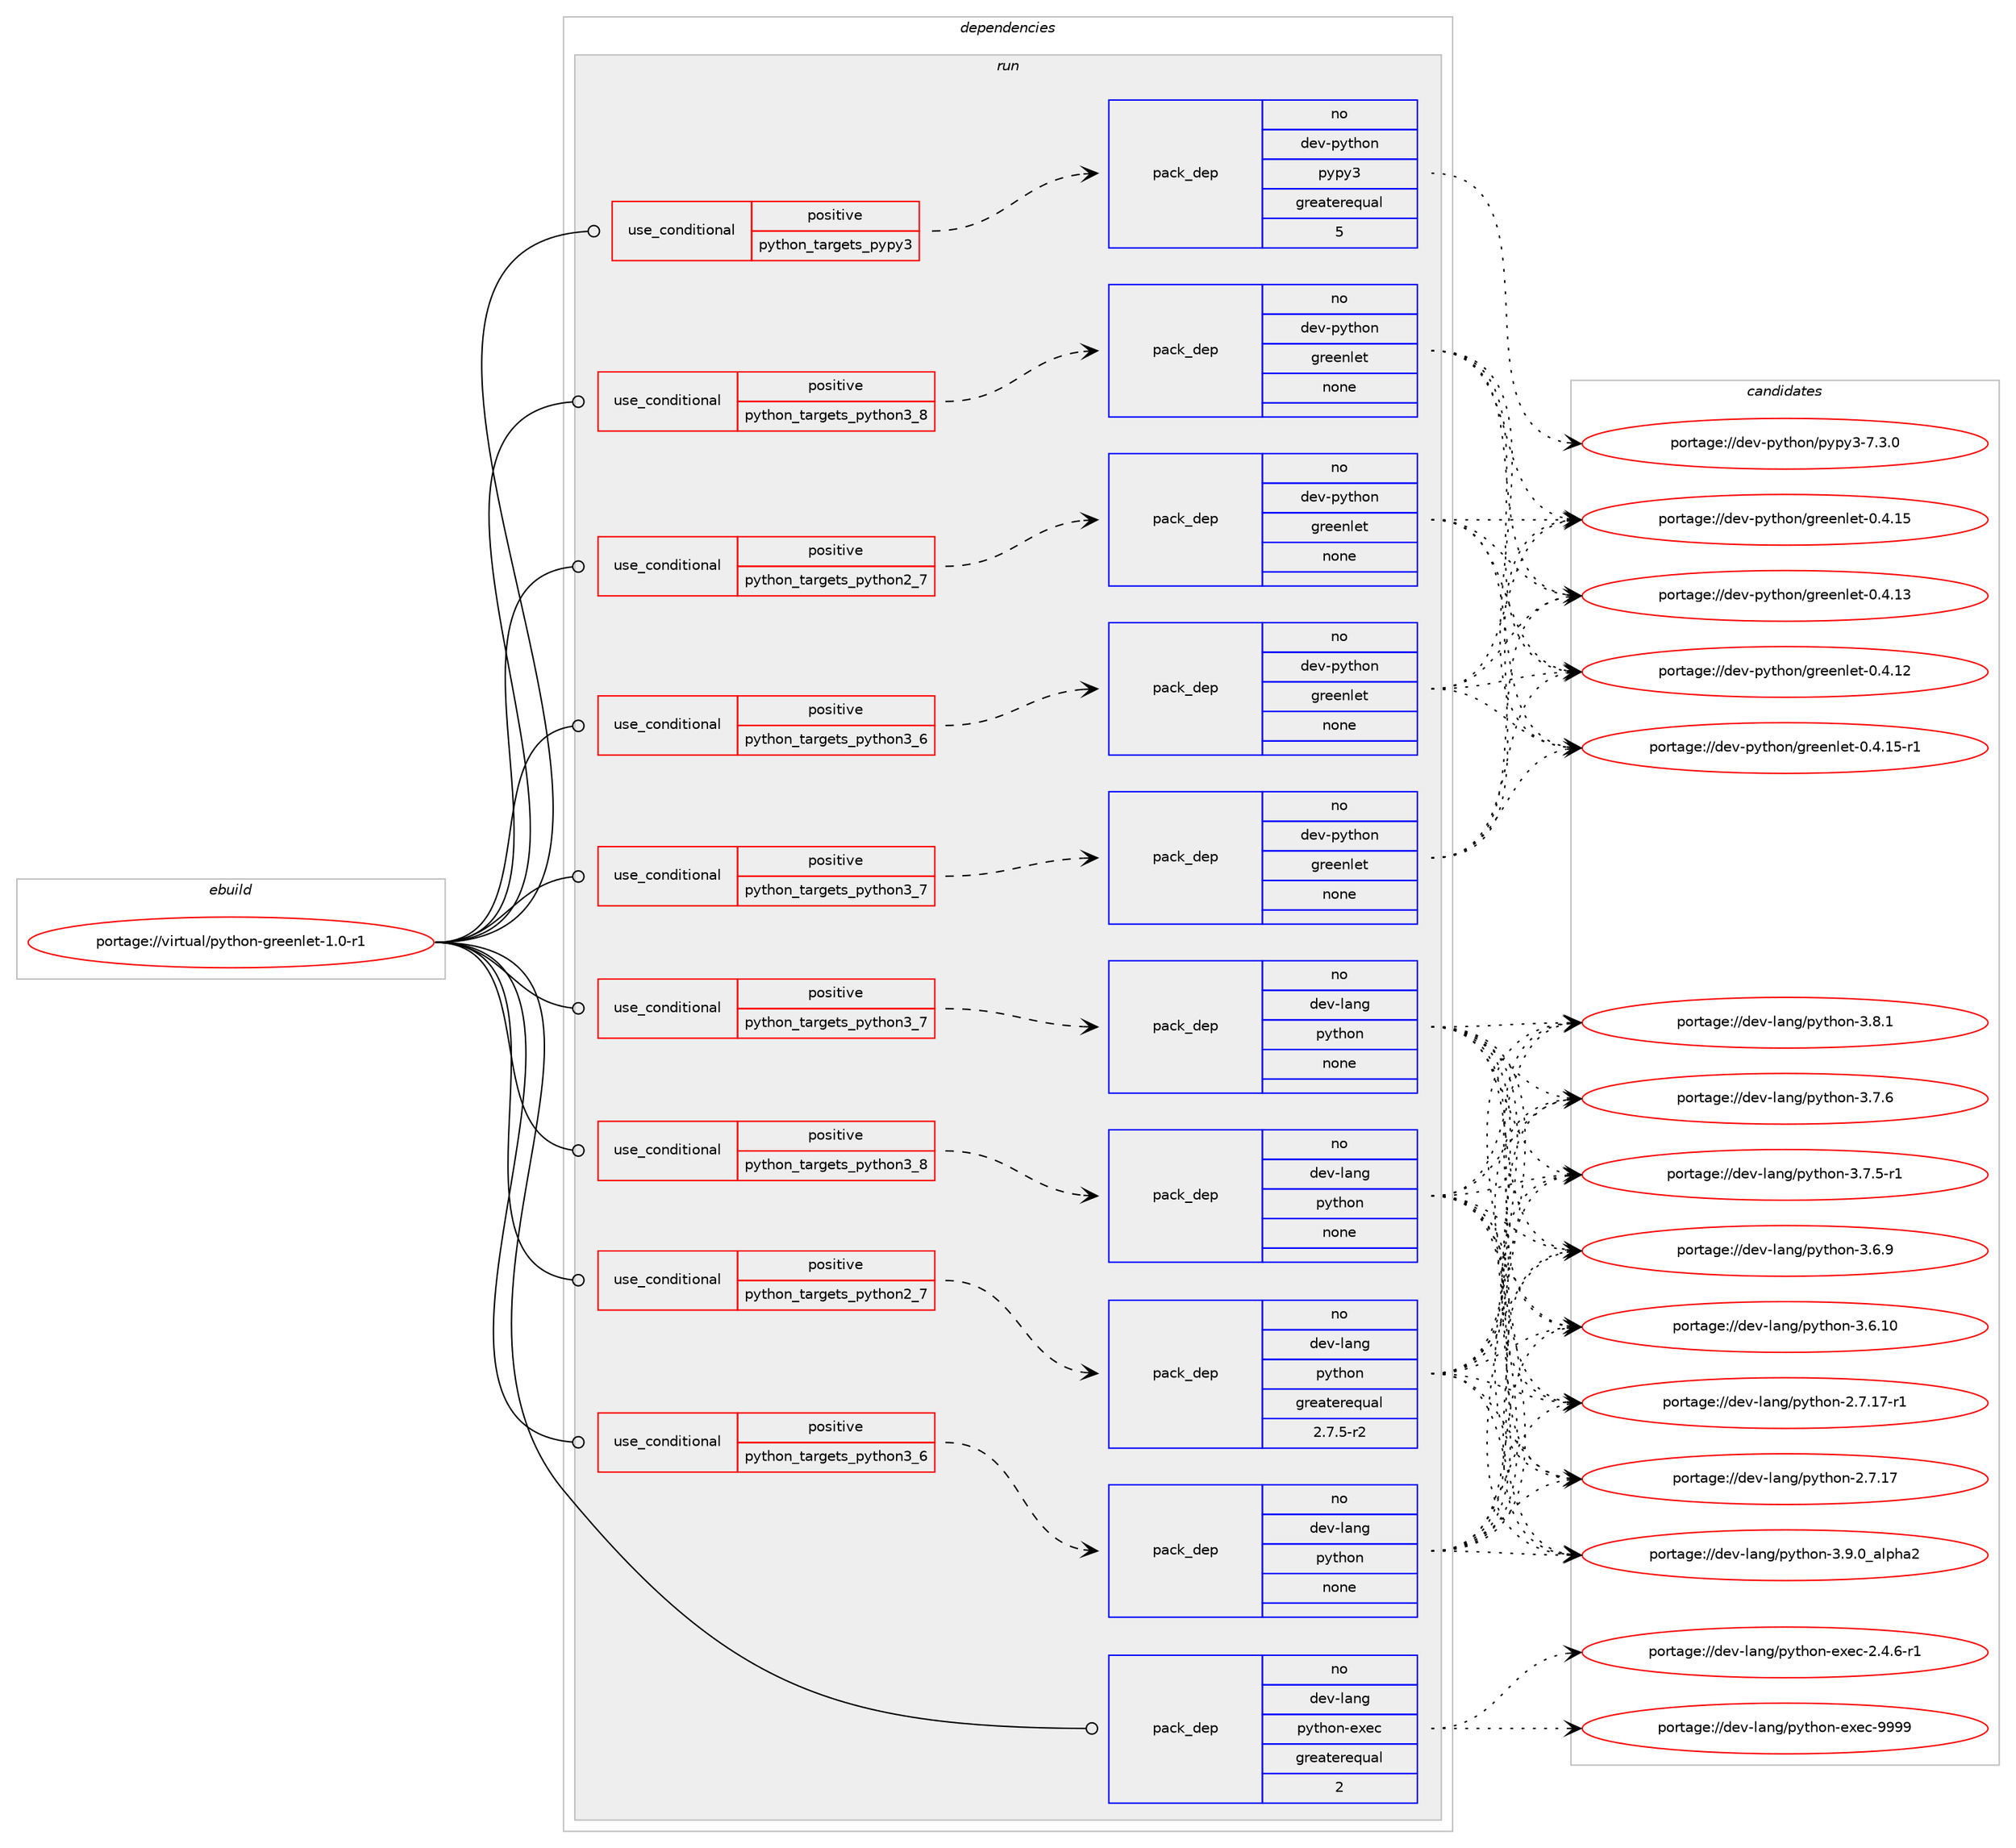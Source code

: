 digraph prolog {

# *************
# Graph options
# *************

newrank=true;
concentrate=true;
compound=true;
graph [rankdir=LR,fontname=Helvetica,fontsize=10,ranksep=1.5];#, ranksep=2.5, nodesep=0.2];
edge  [arrowhead=vee];
node  [fontname=Helvetica,fontsize=10];

# **********
# The ebuild
# **********

subgraph cluster_leftcol {
color=gray;
rank=same;
label=<<i>ebuild</i>>;
id [label="portage://virtual/python-greenlet-1.0-r1", color=red, width=4, href="../virtual/python-greenlet-1.0-r1.svg"];
}

# ****************
# The dependencies
# ****************

subgraph cluster_midcol {
color=gray;
label=<<i>dependencies</i>>;
subgraph cluster_compile {
fillcolor="#eeeeee";
style=filled;
label=<<i>compile</i>>;
}
subgraph cluster_compileandrun {
fillcolor="#eeeeee";
style=filled;
label=<<i>compile and run</i>>;
}
subgraph cluster_run {
fillcolor="#eeeeee";
style=filled;
label=<<i>run</i>>;
subgraph cond6571 {
dependency36180 [label=<<TABLE BORDER="0" CELLBORDER="1" CELLSPACING="0" CELLPADDING="4"><TR><TD ROWSPAN="3" CELLPADDING="10">use_conditional</TD></TR><TR><TD>positive</TD></TR><TR><TD>python_targets_pypy3</TD></TR></TABLE>>, shape=none, color=red];
subgraph pack28916 {
dependency36181 [label=<<TABLE BORDER="0" CELLBORDER="1" CELLSPACING="0" CELLPADDING="4" WIDTH="220"><TR><TD ROWSPAN="6" CELLPADDING="30">pack_dep</TD></TR><TR><TD WIDTH="110">no</TD></TR><TR><TD>dev-python</TD></TR><TR><TD>pypy3</TD></TR><TR><TD>greaterequal</TD></TR><TR><TD>5</TD></TR></TABLE>>, shape=none, color=blue];
}
dependency36180:e -> dependency36181:w [weight=20,style="dashed",arrowhead="vee"];
}
id:e -> dependency36180:w [weight=20,style="solid",arrowhead="odot"];
subgraph cond6572 {
dependency36182 [label=<<TABLE BORDER="0" CELLBORDER="1" CELLSPACING="0" CELLPADDING="4"><TR><TD ROWSPAN="3" CELLPADDING="10">use_conditional</TD></TR><TR><TD>positive</TD></TR><TR><TD>python_targets_python2_7</TD></TR></TABLE>>, shape=none, color=red];
subgraph pack28917 {
dependency36183 [label=<<TABLE BORDER="0" CELLBORDER="1" CELLSPACING="0" CELLPADDING="4" WIDTH="220"><TR><TD ROWSPAN="6" CELLPADDING="30">pack_dep</TD></TR><TR><TD WIDTH="110">no</TD></TR><TR><TD>dev-lang</TD></TR><TR><TD>python</TD></TR><TR><TD>greaterequal</TD></TR><TR><TD>2.7.5-r2</TD></TR></TABLE>>, shape=none, color=blue];
}
dependency36182:e -> dependency36183:w [weight=20,style="dashed",arrowhead="vee"];
}
id:e -> dependency36182:w [weight=20,style="solid",arrowhead="odot"];
subgraph cond6573 {
dependency36184 [label=<<TABLE BORDER="0" CELLBORDER="1" CELLSPACING="0" CELLPADDING="4"><TR><TD ROWSPAN="3" CELLPADDING="10">use_conditional</TD></TR><TR><TD>positive</TD></TR><TR><TD>python_targets_python2_7</TD></TR></TABLE>>, shape=none, color=red];
subgraph pack28918 {
dependency36185 [label=<<TABLE BORDER="0" CELLBORDER="1" CELLSPACING="0" CELLPADDING="4" WIDTH="220"><TR><TD ROWSPAN="6" CELLPADDING="30">pack_dep</TD></TR><TR><TD WIDTH="110">no</TD></TR><TR><TD>dev-python</TD></TR><TR><TD>greenlet</TD></TR><TR><TD>none</TD></TR><TR><TD></TD></TR></TABLE>>, shape=none, color=blue];
}
dependency36184:e -> dependency36185:w [weight=20,style="dashed",arrowhead="vee"];
}
id:e -> dependency36184:w [weight=20,style="solid",arrowhead="odot"];
subgraph cond6574 {
dependency36186 [label=<<TABLE BORDER="0" CELLBORDER="1" CELLSPACING="0" CELLPADDING="4"><TR><TD ROWSPAN="3" CELLPADDING="10">use_conditional</TD></TR><TR><TD>positive</TD></TR><TR><TD>python_targets_python3_6</TD></TR></TABLE>>, shape=none, color=red];
subgraph pack28919 {
dependency36187 [label=<<TABLE BORDER="0" CELLBORDER="1" CELLSPACING="0" CELLPADDING="4" WIDTH="220"><TR><TD ROWSPAN="6" CELLPADDING="30">pack_dep</TD></TR><TR><TD WIDTH="110">no</TD></TR><TR><TD>dev-lang</TD></TR><TR><TD>python</TD></TR><TR><TD>none</TD></TR><TR><TD></TD></TR></TABLE>>, shape=none, color=blue];
}
dependency36186:e -> dependency36187:w [weight=20,style="dashed",arrowhead="vee"];
}
id:e -> dependency36186:w [weight=20,style="solid",arrowhead="odot"];
subgraph cond6575 {
dependency36188 [label=<<TABLE BORDER="0" CELLBORDER="1" CELLSPACING="0" CELLPADDING="4"><TR><TD ROWSPAN="3" CELLPADDING="10">use_conditional</TD></TR><TR><TD>positive</TD></TR><TR><TD>python_targets_python3_6</TD></TR></TABLE>>, shape=none, color=red];
subgraph pack28920 {
dependency36189 [label=<<TABLE BORDER="0" CELLBORDER="1" CELLSPACING="0" CELLPADDING="4" WIDTH="220"><TR><TD ROWSPAN="6" CELLPADDING="30">pack_dep</TD></TR><TR><TD WIDTH="110">no</TD></TR><TR><TD>dev-python</TD></TR><TR><TD>greenlet</TD></TR><TR><TD>none</TD></TR><TR><TD></TD></TR></TABLE>>, shape=none, color=blue];
}
dependency36188:e -> dependency36189:w [weight=20,style="dashed",arrowhead="vee"];
}
id:e -> dependency36188:w [weight=20,style="solid",arrowhead="odot"];
subgraph cond6576 {
dependency36190 [label=<<TABLE BORDER="0" CELLBORDER="1" CELLSPACING="0" CELLPADDING="4"><TR><TD ROWSPAN="3" CELLPADDING="10">use_conditional</TD></TR><TR><TD>positive</TD></TR><TR><TD>python_targets_python3_7</TD></TR></TABLE>>, shape=none, color=red];
subgraph pack28921 {
dependency36191 [label=<<TABLE BORDER="0" CELLBORDER="1" CELLSPACING="0" CELLPADDING="4" WIDTH="220"><TR><TD ROWSPAN="6" CELLPADDING="30">pack_dep</TD></TR><TR><TD WIDTH="110">no</TD></TR><TR><TD>dev-lang</TD></TR><TR><TD>python</TD></TR><TR><TD>none</TD></TR><TR><TD></TD></TR></TABLE>>, shape=none, color=blue];
}
dependency36190:e -> dependency36191:w [weight=20,style="dashed",arrowhead="vee"];
}
id:e -> dependency36190:w [weight=20,style="solid",arrowhead="odot"];
subgraph cond6577 {
dependency36192 [label=<<TABLE BORDER="0" CELLBORDER="1" CELLSPACING="0" CELLPADDING="4"><TR><TD ROWSPAN="3" CELLPADDING="10">use_conditional</TD></TR><TR><TD>positive</TD></TR><TR><TD>python_targets_python3_7</TD></TR></TABLE>>, shape=none, color=red];
subgraph pack28922 {
dependency36193 [label=<<TABLE BORDER="0" CELLBORDER="1" CELLSPACING="0" CELLPADDING="4" WIDTH="220"><TR><TD ROWSPAN="6" CELLPADDING="30">pack_dep</TD></TR><TR><TD WIDTH="110">no</TD></TR><TR><TD>dev-python</TD></TR><TR><TD>greenlet</TD></TR><TR><TD>none</TD></TR><TR><TD></TD></TR></TABLE>>, shape=none, color=blue];
}
dependency36192:e -> dependency36193:w [weight=20,style="dashed",arrowhead="vee"];
}
id:e -> dependency36192:w [weight=20,style="solid",arrowhead="odot"];
subgraph cond6578 {
dependency36194 [label=<<TABLE BORDER="0" CELLBORDER="1" CELLSPACING="0" CELLPADDING="4"><TR><TD ROWSPAN="3" CELLPADDING="10">use_conditional</TD></TR><TR><TD>positive</TD></TR><TR><TD>python_targets_python3_8</TD></TR></TABLE>>, shape=none, color=red];
subgraph pack28923 {
dependency36195 [label=<<TABLE BORDER="0" CELLBORDER="1" CELLSPACING="0" CELLPADDING="4" WIDTH="220"><TR><TD ROWSPAN="6" CELLPADDING="30">pack_dep</TD></TR><TR><TD WIDTH="110">no</TD></TR><TR><TD>dev-lang</TD></TR><TR><TD>python</TD></TR><TR><TD>none</TD></TR><TR><TD></TD></TR></TABLE>>, shape=none, color=blue];
}
dependency36194:e -> dependency36195:w [weight=20,style="dashed",arrowhead="vee"];
}
id:e -> dependency36194:w [weight=20,style="solid",arrowhead="odot"];
subgraph cond6579 {
dependency36196 [label=<<TABLE BORDER="0" CELLBORDER="1" CELLSPACING="0" CELLPADDING="4"><TR><TD ROWSPAN="3" CELLPADDING="10">use_conditional</TD></TR><TR><TD>positive</TD></TR><TR><TD>python_targets_python3_8</TD></TR></TABLE>>, shape=none, color=red];
subgraph pack28924 {
dependency36197 [label=<<TABLE BORDER="0" CELLBORDER="1" CELLSPACING="0" CELLPADDING="4" WIDTH="220"><TR><TD ROWSPAN="6" CELLPADDING="30">pack_dep</TD></TR><TR><TD WIDTH="110">no</TD></TR><TR><TD>dev-python</TD></TR><TR><TD>greenlet</TD></TR><TR><TD>none</TD></TR><TR><TD></TD></TR></TABLE>>, shape=none, color=blue];
}
dependency36196:e -> dependency36197:w [weight=20,style="dashed",arrowhead="vee"];
}
id:e -> dependency36196:w [weight=20,style="solid",arrowhead="odot"];
subgraph pack28925 {
dependency36198 [label=<<TABLE BORDER="0" CELLBORDER="1" CELLSPACING="0" CELLPADDING="4" WIDTH="220"><TR><TD ROWSPAN="6" CELLPADDING="30">pack_dep</TD></TR><TR><TD WIDTH="110">no</TD></TR><TR><TD>dev-lang</TD></TR><TR><TD>python-exec</TD></TR><TR><TD>greaterequal</TD></TR><TR><TD>2</TD></TR></TABLE>>, shape=none, color=blue];
}
id:e -> dependency36198:w [weight=20,style="solid",arrowhead="odot"];
}
}

# **************
# The candidates
# **************

subgraph cluster_choices {
rank=same;
color=gray;
label=<<i>candidates</i>>;

subgraph choice28916 {
color=black;
nodesep=1;
choice100101118451121211161041111104711212111212151455546514648 [label="portage://dev-python/pypy3-7.3.0", color=red, width=4,href="../dev-python/pypy3-7.3.0.svg"];
dependency36181:e -> choice100101118451121211161041111104711212111212151455546514648:w [style=dotted,weight="100"];
}
subgraph choice28917 {
color=black;
nodesep=1;
choice10010111845108971101034711212111610411111045514657464895971081121049750 [label="portage://dev-lang/python-3.9.0_alpha2", color=red, width=4,href="../dev-lang/python-3.9.0_alpha2.svg"];
choice100101118451089711010347112121116104111110455146564649 [label="portage://dev-lang/python-3.8.1", color=red, width=4,href="../dev-lang/python-3.8.1.svg"];
choice100101118451089711010347112121116104111110455146554654 [label="portage://dev-lang/python-3.7.6", color=red, width=4,href="../dev-lang/python-3.7.6.svg"];
choice1001011184510897110103471121211161041111104551465546534511449 [label="portage://dev-lang/python-3.7.5-r1", color=red, width=4,href="../dev-lang/python-3.7.5-r1.svg"];
choice100101118451089711010347112121116104111110455146544657 [label="portage://dev-lang/python-3.6.9", color=red, width=4,href="../dev-lang/python-3.6.9.svg"];
choice10010111845108971101034711212111610411111045514654464948 [label="portage://dev-lang/python-3.6.10", color=red, width=4,href="../dev-lang/python-3.6.10.svg"];
choice100101118451089711010347112121116104111110455046554649554511449 [label="portage://dev-lang/python-2.7.17-r1", color=red, width=4,href="../dev-lang/python-2.7.17-r1.svg"];
choice10010111845108971101034711212111610411111045504655464955 [label="portage://dev-lang/python-2.7.17", color=red, width=4,href="../dev-lang/python-2.7.17.svg"];
dependency36183:e -> choice10010111845108971101034711212111610411111045514657464895971081121049750:w [style=dotted,weight="100"];
dependency36183:e -> choice100101118451089711010347112121116104111110455146564649:w [style=dotted,weight="100"];
dependency36183:e -> choice100101118451089711010347112121116104111110455146554654:w [style=dotted,weight="100"];
dependency36183:e -> choice1001011184510897110103471121211161041111104551465546534511449:w [style=dotted,weight="100"];
dependency36183:e -> choice100101118451089711010347112121116104111110455146544657:w [style=dotted,weight="100"];
dependency36183:e -> choice10010111845108971101034711212111610411111045514654464948:w [style=dotted,weight="100"];
dependency36183:e -> choice100101118451089711010347112121116104111110455046554649554511449:w [style=dotted,weight="100"];
dependency36183:e -> choice10010111845108971101034711212111610411111045504655464955:w [style=dotted,weight="100"];
}
subgraph choice28918 {
color=black;
nodesep=1;
choice1001011184511212111610411111047103114101101110108101116454846524649534511449 [label="portage://dev-python/greenlet-0.4.15-r1", color=red, width=4,href="../dev-python/greenlet-0.4.15-r1.svg"];
choice100101118451121211161041111104710311410110111010810111645484652464953 [label="portage://dev-python/greenlet-0.4.15", color=red, width=4,href="../dev-python/greenlet-0.4.15.svg"];
choice100101118451121211161041111104710311410110111010810111645484652464951 [label="portage://dev-python/greenlet-0.4.13", color=red, width=4,href="../dev-python/greenlet-0.4.13.svg"];
choice100101118451121211161041111104710311410110111010810111645484652464950 [label="portage://dev-python/greenlet-0.4.12", color=red, width=4,href="../dev-python/greenlet-0.4.12.svg"];
dependency36185:e -> choice1001011184511212111610411111047103114101101110108101116454846524649534511449:w [style=dotted,weight="100"];
dependency36185:e -> choice100101118451121211161041111104710311410110111010810111645484652464953:w [style=dotted,weight="100"];
dependency36185:e -> choice100101118451121211161041111104710311410110111010810111645484652464951:w [style=dotted,weight="100"];
dependency36185:e -> choice100101118451121211161041111104710311410110111010810111645484652464950:w [style=dotted,weight="100"];
}
subgraph choice28919 {
color=black;
nodesep=1;
choice10010111845108971101034711212111610411111045514657464895971081121049750 [label="portage://dev-lang/python-3.9.0_alpha2", color=red, width=4,href="../dev-lang/python-3.9.0_alpha2.svg"];
choice100101118451089711010347112121116104111110455146564649 [label="portage://dev-lang/python-3.8.1", color=red, width=4,href="../dev-lang/python-3.8.1.svg"];
choice100101118451089711010347112121116104111110455146554654 [label="portage://dev-lang/python-3.7.6", color=red, width=4,href="../dev-lang/python-3.7.6.svg"];
choice1001011184510897110103471121211161041111104551465546534511449 [label="portage://dev-lang/python-3.7.5-r1", color=red, width=4,href="../dev-lang/python-3.7.5-r1.svg"];
choice100101118451089711010347112121116104111110455146544657 [label="portage://dev-lang/python-3.6.9", color=red, width=4,href="../dev-lang/python-3.6.9.svg"];
choice10010111845108971101034711212111610411111045514654464948 [label="portage://dev-lang/python-3.6.10", color=red, width=4,href="../dev-lang/python-3.6.10.svg"];
choice100101118451089711010347112121116104111110455046554649554511449 [label="portage://dev-lang/python-2.7.17-r1", color=red, width=4,href="../dev-lang/python-2.7.17-r1.svg"];
choice10010111845108971101034711212111610411111045504655464955 [label="portage://dev-lang/python-2.7.17", color=red, width=4,href="../dev-lang/python-2.7.17.svg"];
dependency36187:e -> choice10010111845108971101034711212111610411111045514657464895971081121049750:w [style=dotted,weight="100"];
dependency36187:e -> choice100101118451089711010347112121116104111110455146564649:w [style=dotted,weight="100"];
dependency36187:e -> choice100101118451089711010347112121116104111110455146554654:w [style=dotted,weight="100"];
dependency36187:e -> choice1001011184510897110103471121211161041111104551465546534511449:w [style=dotted,weight="100"];
dependency36187:e -> choice100101118451089711010347112121116104111110455146544657:w [style=dotted,weight="100"];
dependency36187:e -> choice10010111845108971101034711212111610411111045514654464948:w [style=dotted,weight="100"];
dependency36187:e -> choice100101118451089711010347112121116104111110455046554649554511449:w [style=dotted,weight="100"];
dependency36187:e -> choice10010111845108971101034711212111610411111045504655464955:w [style=dotted,weight="100"];
}
subgraph choice28920 {
color=black;
nodesep=1;
choice1001011184511212111610411111047103114101101110108101116454846524649534511449 [label="portage://dev-python/greenlet-0.4.15-r1", color=red, width=4,href="../dev-python/greenlet-0.4.15-r1.svg"];
choice100101118451121211161041111104710311410110111010810111645484652464953 [label="portage://dev-python/greenlet-0.4.15", color=red, width=4,href="../dev-python/greenlet-0.4.15.svg"];
choice100101118451121211161041111104710311410110111010810111645484652464951 [label="portage://dev-python/greenlet-0.4.13", color=red, width=4,href="../dev-python/greenlet-0.4.13.svg"];
choice100101118451121211161041111104710311410110111010810111645484652464950 [label="portage://dev-python/greenlet-0.4.12", color=red, width=4,href="../dev-python/greenlet-0.4.12.svg"];
dependency36189:e -> choice1001011184511212111610411111047103114101101110108101116454846524649534511449:w [style=dotted,weight="100"];
dependency36189:e -> choice100101118451121211161041111104710311410110111010810111645484652464953:w [style=dotted,weight="100"];
dependency36189:e -> choice100101118451121211161041111104710311410110111010810111645484652464951:w [style=dotted,weight="100"];
dependency36189:e -> choice100101118451121211161041111104710311410110111010810111645484652464950:w [style=dotted,weight="100"];
}
subgraph choice28921 {
color=black;
nodesep=1;
choice10010111845108971101034711212111610411111045514657464895971081121049750 [label="portage://dev-lang/python-3.9.0_alpha2", color=red, width=4,href="../dev-lang/python-3.9.0_alpha2.svg"];
choice100101118451089711010347112121116104111110455146564649 [label="portage://dev-lang/python-3.8.1", color=red, width=4,href="../dev-lang/python-3.8.1.svg"];
choice100101118451089711010347112121116104111110455146554654 [label="portage://dev-lang/python-3.7.6", color=red, width=4,href="../dev-lang/python-3.7.6.svg"];
choice1001011184510897110103471121211161041111104551465546534511449 [label="portage://dev-lang/python-3.7.5-r1", color=red, width=4,href="../dev-lang/python-3.7.5-r1.svg"];
choice100101118451089711010347112121116104111110455146544657 [label="portage://dev-lang/python-3.6.9", color=red, width=4,href="../dev-lang/python-3.6.9.svg"];
choice10010111845108971101034711212111610411111045514654464948 [label="portage://dev-lang/python-3.6.10", color=red, width=4,href="../dev-lang/python-3.6.10.svg"];
choice100101118451089711010347112121116104111110455046554649554511449 [label="portage://dev-lang/python-2.7.17-r1", color=red, width=4,href="../dev-lang/python-2.7.17-r1.svg"];
choice10010111845108971101034711212111610411111045504655464955 [label="portage://dev-lang/python-2.7.17", color=red, width=4,href="../dev-lang/python-2.7.17.svg"];
dependency36191:e -> choice10010111845108971101034711212111610411111045514657464895971081121049750:w [style=dotted,weight="100"];
dependency36191:e -> choice100101118451089711010347112121116104111110455146564649:w [style=dotted,weight="100"];
dependency36191:e -> choice100101118451089711010347112121116104111110455146554654:w [style=dotted,weight="100"];
dependency36191:e -> choice1001011184510897110103471121211161041111104551465546534511449:w [style=dotted,weight="100"];
dependency36191:e -> choice100101118451089711010347112121116104111110455146544657:w [style=dotted,weight="100"];
dependency36191:e -> choice10010111845108971101034711212111610411111045514654464948:w [style=dotted,weight="100"];
dependency36191:e -> choice100101118451089711010347112121116104111110455046554649554511449:w [style=dotted,weight="100"];
dependency36191:e -> choice10010111845108971101034711212111610411111045504655464955:w [style=dotted,weight="100"];
}
subgraph choice28922 {
color=black;
nodesep=1;
choice1001011184511212111610411111047103114101101110108101116454846524649534511449 [label="portage://dev-python/greenlet-0.4.15-r1", color=red, width=4,href="../dev-python/greenlet-0.4.15-r1.svg"];
choice100101118451121211161041111104710311410110111010810111645484652464953 [label="portage://dev-python/greenlet-0.4.15", color=red, width=4,href="../dev-python/greenlet-0.4.15.svg"];
choice100101118451121211161041111104710311410110111010810111645484652464951 [label="portage://dev-python/greenlet-0.4.13", color=red, width=4,href="../dev-python/greenlet-0.4.13.svg"];
choice100101118451121211161041111104710311410110111010810111645484652464950 [label="portage://dev-python/greenlet-0.4.12", color=red, width=4,href="../dev-python/greenlet-0.4.12.svg"];
dependency36193:e -> choice1001011184511212111610411111047103114101101110108101116454846524649534511449:w [style=dotted,weight="100"];
dependency36193:e -> choice100101118451121211161041111104710311410110111010810111645484652464953:w [style=dotted,weight="100"];
dependency36193:e -> choice100101118451121211161041111104710311410110111010810111645484652464951:w [style=dotted,weight="100"];
dependency36193:e -> choice100101118451121211161041111104710311410110111010810111645484652464950:w [style=dotted,weight="100"];
}
subgraph choice28923 {
color=black;
nodesep=1;
choice10010111845108971101034711212111610411111045514657464895971081121049750 [label="portage://dev-lang/python-3.9.0_alpha2", color=red, width=4,href="../dev-lang/python-3.9.0_alpha2.svg"];
choice100101118451089711010347112121116104111110455146564649 [label="portage://dev-lang/python-3.8.1", color=red, width=4,href="../dev-lang/python-3.8.1.svg"];
choice100101118451089711010347112121116104111110455146554654 [label="portage://dev-lang/python-3.7.6", color=red, width=4,href="../dev-lang/python-3.7.6.svg"];
choice1001011184510897110103471121211161041111104551465546534511449 [label="portage://dev-lang/python-3.7.5-r1", color=red, width=4,href="../dev-lang/python-3.7.5-r1.svg"];
choice100101118451089711010347112121116104111110455146544657 [label="portage://dev-lang/python-3.6.9", color=red, width=4,href="../dev-lang/python-3.6.9.svg"];
choice10010111845108971101034711212111610411111045514654464948 [label="portage://dev-lang/python-3.6.10", color=red, width=4,href="../dev-lang/python-3.6.10.svg"];
choice100101118451089711010347112121116104111110455046554649554511449 [label="portage://dev-lang/python-2.7.17-r1", color=red, width=4,href="../dev-lang/python-2.7.17-r1.svg"];
choice10010111845108971101034711212111610411111045504655464955 [label="portage://dev-lang/python-2.7.17", color=red, width=4,href="../dev-lang/python-2.7.17.svg"];
dependency36195:e -> choice10010111845108971101034711212111610411111045514657464895971081121049750:w [style=dotted,weight="100"];
dependency36195:e -> choice100101118451089711010347112121116104111110455146564649:w [style=dotted,weight="100"];
dependency36195:e -> choice100101118451089711010347112121116104111110455146554654:w [style=dotted,weight="100"];
dependency36195:e -> choice1001011184510897110103471121211161041111104551465546534511449:w [style=dotted,weight="100"];
dependency36195:e -> choice100101118451089711010347112121116104111110455146544657:w [style=dotted,weight="100"];
dependency36195:e -> choice10010111845108971101034711212111610411111045514654464948:w [style=dotted,weight="100"];
dependency36195:e -> choice100101118451089711010347112121116104111110455046554649554511449:w [style=dotted,weight="100"];
dependency36195:e -> choice10010111845108971101034711212111610411111045504655464955:w [style=dotted,weight="100"];
}
subgraph choice28924 {
color=black;
nodesep=1;
choice1001011184511212111610411111047103114101101110108101116454846524649534511449 [label="portage://dev-python/greenlet-0.4.15-r1", color=red, width=4,href="../dev-python/greenlet-0.4.15-r1.svg"];
choice100101118451121211161041111104710311410110111010810111645484652464953 [label="portage://dev-python/greenlet-0.4.15", color=red, width=4,href="../dev-python/greenlet-0.4.15.svg"];
choice100101118451121211161041111104710311410110111010810111645484652464951 [label="portage://dev-python/greenlet-0.4.13", color=red, width=4,href="../dev-python/greenlet-0.4.13.svg"];
choice100101118451121211161041111104710311410110111010810111645484652464950 [label="portage://dev-python/greenlet-0.4.12", color=red, width=4,href="../dev-python/greenlet-0.4.12.svg"];
dependency36197:e -> choice1001011184511212111610411111047103114101101110108101116454846524649534511449:w [style=dotted,weight="100"];
dependency36197:e -> choice100101118451121211161041111104710311410110111010810111645484652464953:w [style=dotted,weight="100"];
dependency36197:e -> choice100101118451121211161041111104710311410110111010810111645484652464951:w [style=dotted,weight="100"];
dependency36197:e -> choice100101118451121211161041111104710311410110111010810111645484652464950:w [style=dotted,weight="100"];
}
subgraph choice28925 {
color=black;
nodesep=1;
choice10010111845108971101034711212111610411111045101120101994557575757 [label="portage://dev-lang/python-exec-9999", color=red, width=4,href="../dev-lang/python-exec-9999.svg"];
choice10010111845108971101034711212111610411111045101120101994550465246544511449 [label="portage://dev-lang/python-exec-2.4.6-r1", color=red, width=4,href="../dev-lang/python-exec-2.4.6-r1.svg"];
dependency36198:e -> choice10010111845108971101034711212111610411111045101120101994557575757:w [style=dotted,weight="100"];
dependency36198:e -> choice10010111845108971101034711212111610411111045101120101994550465246544511449:w [style=dotted,weight="100"];
}
}

}
